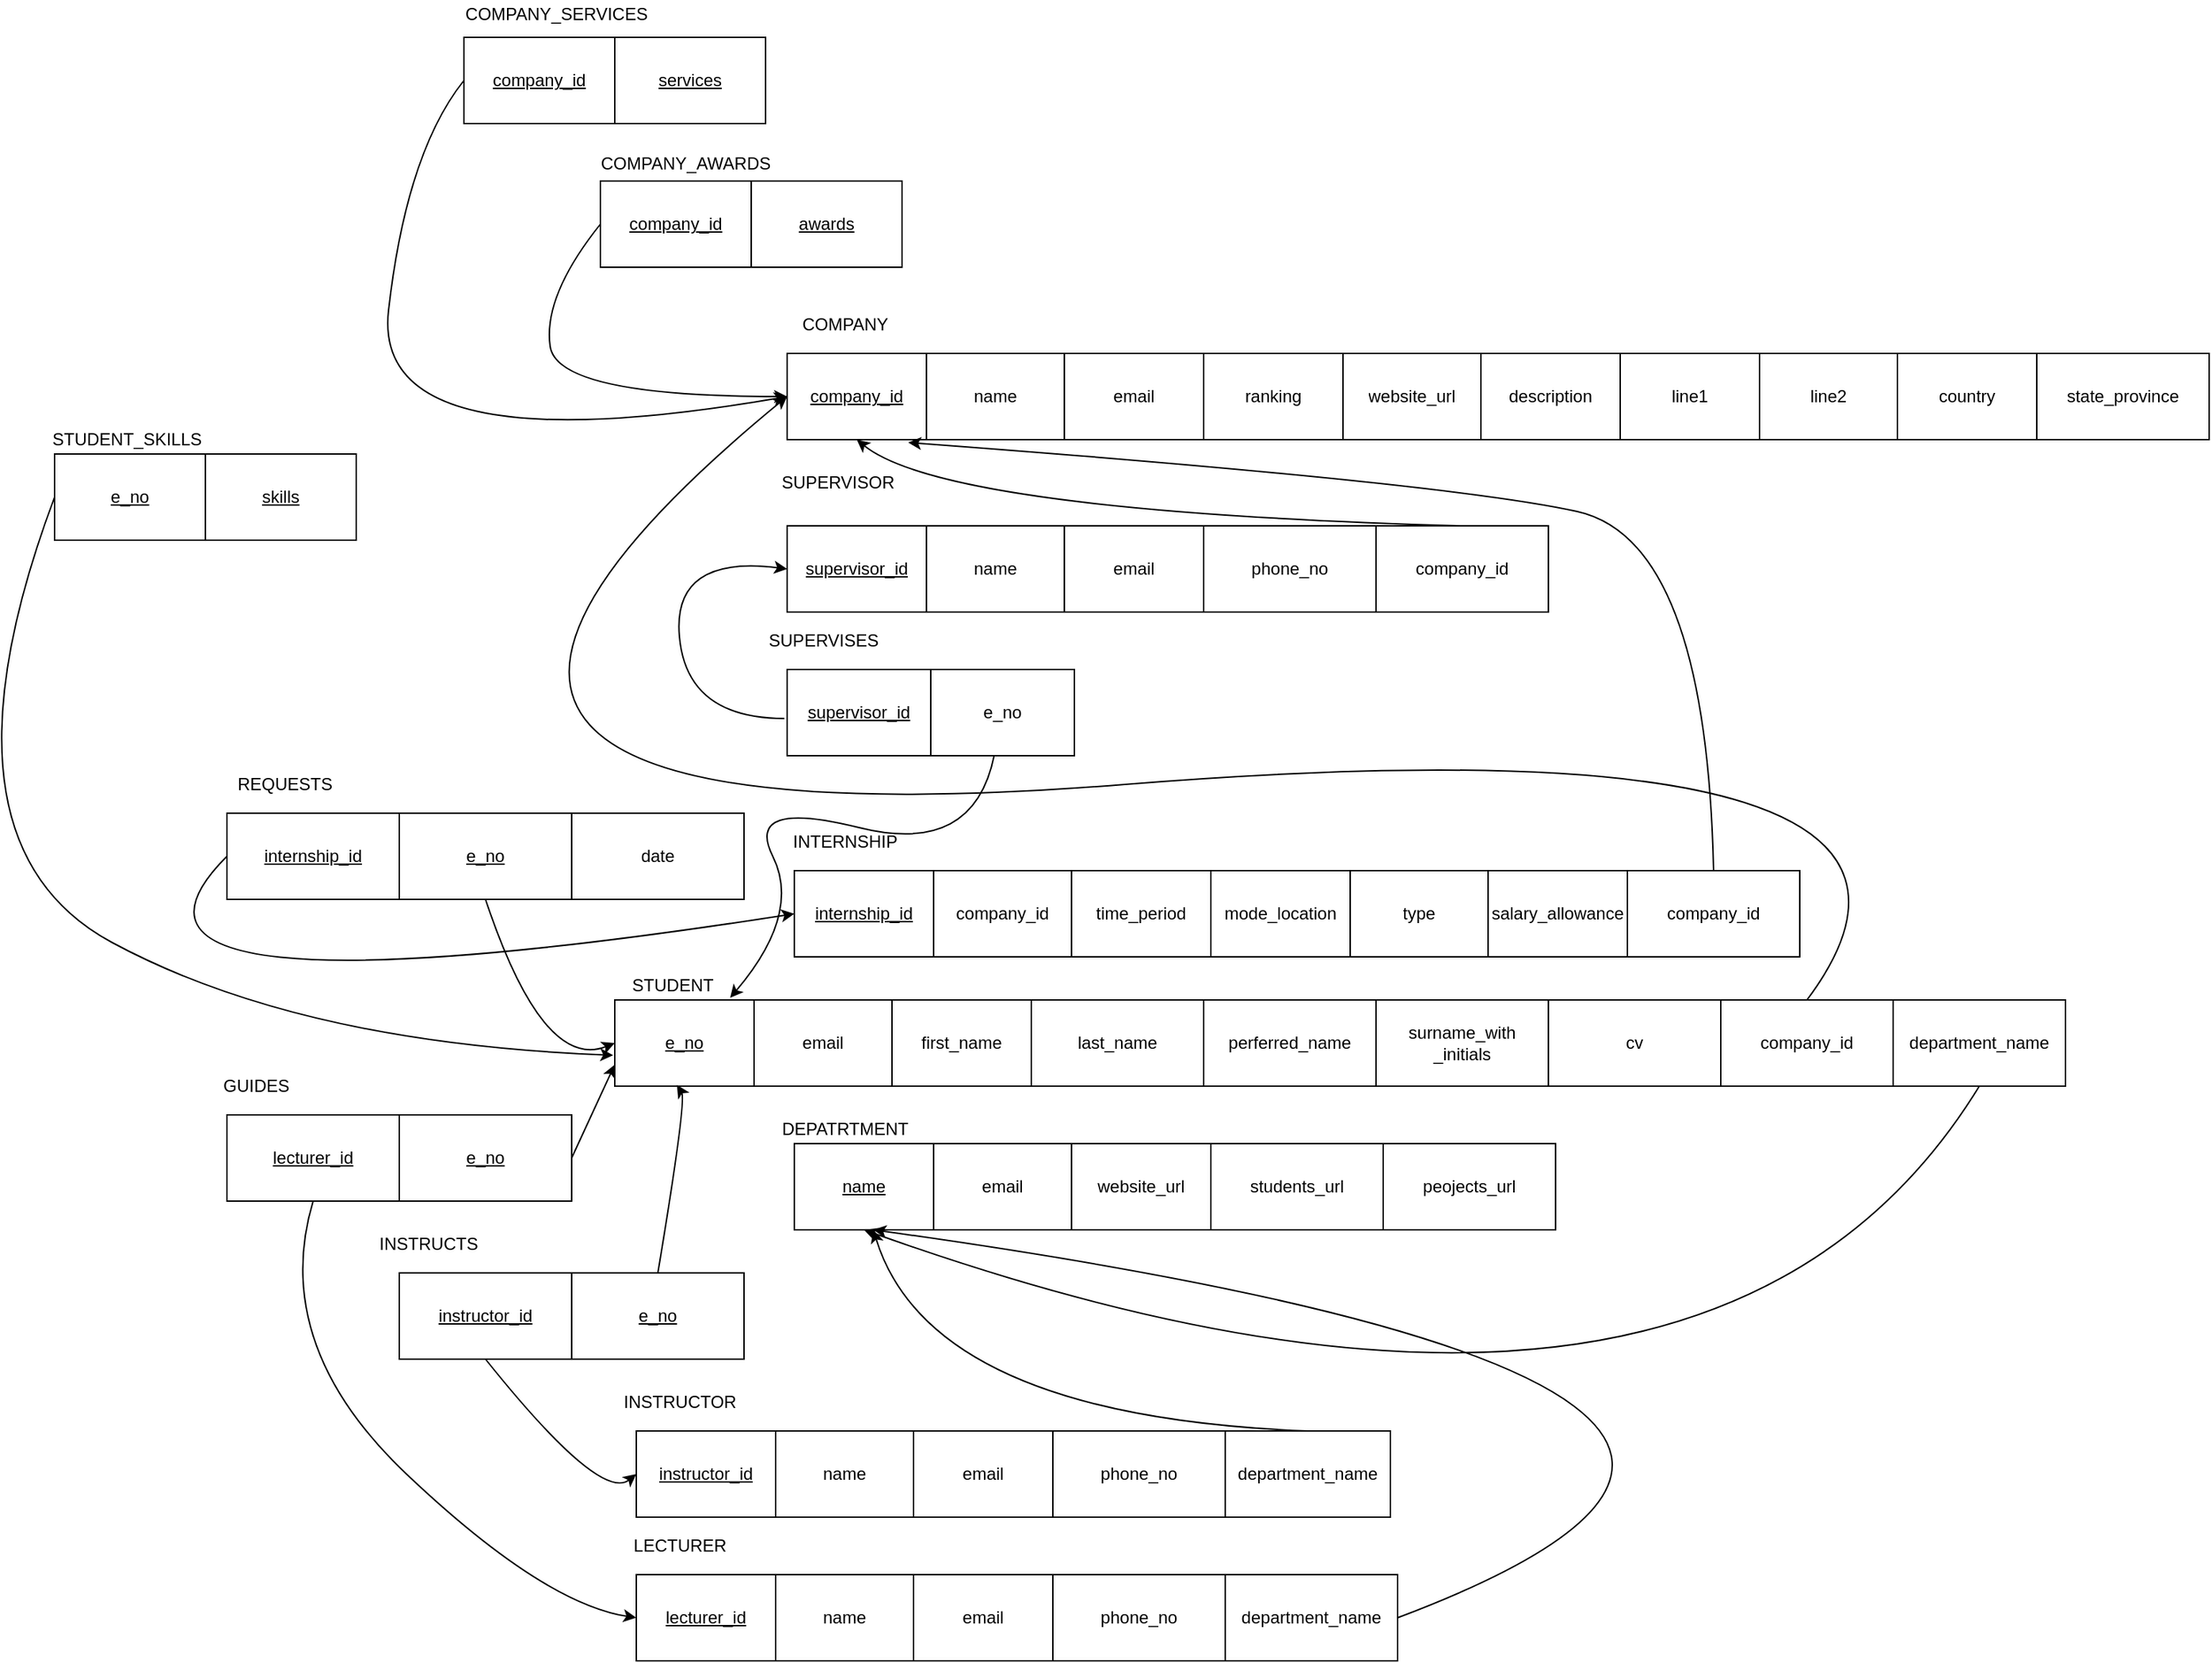 <mxfile version="16.5.3" type="device"><diagram id="2vSzHOb-DJZTGT7Eplcl" name="Page-1"><mxGraphModel dx="3224" dy="2096" grid="1" gridSize="10" guides="1" tooltips="1" connect="1" arrows="1" fold="1" page="1" pageScale="1" pageWidth="850" pageHeight="1100" math="0" shadow="0"><root><mxCell id="0"/><mxCell id="1" parent="0"/><mxCell id="Qkki0KGhMG0Po0tDVVvY-167" value="" style="shape=table;html=1;whiteSpace=wrap;startSize=0;container=1;collapsible=0;childLayout=tableLayout;movable=1;resizable=1;rotatable=1;deletable=1;editable=1;connectable=1;" parent="1" vertex="1"><mxGeometry x="20" y="50" width="290" height="60" as="geometry"/></mxCell><mxCell id="Qkki0KGhMG0Po0tDVVvY-168" value="" style="shape=tableRow;horizontal=0;startSize=0;swimlaneHead=0;swimlaneBody=0;top=0;left=0;bottom=0;right=0;collapsible=0;dropTarget=0;fillColor=none;points=[[0,0.5],[1,0.5]];portConstraint=eastwest;movable=1;resizable=1;rotatable=1;deletable=1;editable=1;connectable=1;" parent="Qkki0KGhMG0Po0tDVVvY-167" vertex="1"><mxGeometry width="290" height="60" as="geometry"/></mxCell><mxCell id="Qkki0KGhMG0Po0tDVVvY-169" value="&lt;u&gt;company_id&lt;/u&gt;" style="shape=partialRectangle;html=1;whiteSpace=wrap;connectable=1;fillColor=none;top=0;left=0;bottom=0;right=0;overflow=hidden;movable=1;resizable=1;rotatable=1;deletable=1;editable=1;" parent="Qkki0KGhMG0Po0tDVVvY-168" vertex="1"><mxGeometry width="97" height="60" as="geometry"><mxRectangle width="97" height="60" as="alternateBounds"/></mxGeometry></mxCell><mxCell id="Qkki0KGhMG0Po0tDVVvY-170" value="name" style="shape=partialRectangle;html=1;whiteSpace=wrap;connectable=1;fillColor=none;top=0;left=0;bottom=0;right=0;overflow=hidden;movable=1;resizable=1;rotatable=1;deletable=1;editable=1;" parent="Qkki0KGhMG0Po0tDVVvY-168" vertex="1"><mxGeometry x="97" width="96" height="60" as="geometry"><mxRectangle width="96" height="60" as="alternateBounds"/></mxGeometry></mxCell><mxCell id="Qkki0KGhMG0Po0tDVVvY-171" value="email" style="shape=partialRectangle;html=1;whiteSpace=wrap;connectable=1;fillColor=none;top=0;left=0;bottom=0;right=0;overflow=hidden;movable=1;resizable=1;rotatable=1;deletable=1;editable=1;" parent="Qkki0KGhMG0Po0tDVVvY-168" vertex="1"><mxGeometry x="193" width="97" height="60" as="geometry"><mxRectangle width="97" height="60" as="alternateBounds"/></mxGeometry></mxCell><mxCell id="Qkki0KGhMG0Po0tDVVvY-180" value="" style="shape=table;html=1;whiteSpace=wrap;startSize=0;container=1;collapsible=0;childLayout=tableLayout;movable=1;resizable=1;rotatable=1;deletable=1;editable=1;connectable=1;" parent="1" vertex="1"><mxGeometry x="310" y="50" width="290" height="60" as="geometry"/></mxCell><mxCell id="Qkki0KGhMG0Po0tDVVvY-181" value="" style="shape=tableRow;horizontal=0;startSize=0;swimlaneHead=0;swimlaneBody=0;top=0;left=0;bottom=0;right=0;collapsible=0;dropTarget=0;fillColor=none;points=[[0,0.5],[1,0.5]];portConstraint=eastwest;movable=1;resizable=1;rotatable=1;deletable=1;editable=1;connectable=1;" parent="Qkki0KGhMG0Po0tDVVvY-180" vertex="1"><mxGeometry width="290" height="60" as="geometry"/></mxCell><mxCell id="Qkki0KGhMG0Po0tDVVvY-182" value="ranking" style="shape=partialRectangle;html=1;whiteSpace=wrap;connectable=1;fillColor=none;top=0;left=0;bottom=0;right=0;overflow=hidden;movable=1;resizable=1;rotatable=1;deletable=1;editable=1;" parent="Qkki0KGhMG0Po0tDVVvY-181" vertex="1"><mxGeometry width="97" height="60" as="geometry"><mxRectangle width="97" height="60" as="alternateBounds"/></mxGeometry></mxCell><mxCell id="Qkki0KGhMG0Po0tDVVvY-183" value="website_url" style="shape=partialRectangle;html=1;whiteSpace=wrap;connectable=1;fillColor=none;top=0;left=0;bottom=0;right=0;overflow=hidden;movable=1;resizable=1;rotatable=1;deletable=1;editable=1;" parent="Qkki0KGhMG0Po0tDVVvY-181" vertex="1"><mxGeometry x="97" width="96" height="60" as="geometry"><mxRectangle width="96" height="60" as="alternateBounds"/></mxGeometry></mxCell><mxCell id="Qkki0KGhMG0Po0tDVVvY-184" value="description" style="shape=partialRectangle;html=1;whiteSpace=wrap;connectable=1;fillColor=none;top=0;left=0;bottom=0;right=0;overflow=hidden;movable=1;resizable=1;rotatable=1;deletable=1;editable=1;" parent="Qkki0KGhMG0Po0tDVVvY-181" vertex="1"><mxGeometry x="193" width="97" height="60" as="geometry"><mxRectangle width="97" height="60" as="alternateBounds"/></mxGeometry></mxCell><mxCell id="Qkki0KGhMG0Po0tDVVvY-188" value="COMPANY" style="text;html=1;align=center;verticalAlign=middle;resizable=0;points=[];autosize=1;strokeColor=none;fillColor=none;" parent="1" vertex="1"><mxGeometry x="20" y="20" width="80" height="20" as="geometry"/></mxCell><mxCell id="Qkki0KGhMG0Po0tDVVvY-189" value="" style="shape=table;html=1;whiteSpace=wrap;startSize=0;container=1;collapsible=0;childLayout=tableLayout;movable=1;resizable=1;rotatable=1;deletable=1;editable=1;connectable=1;" parent="1" vertex="1"><mxGeometry x="600" y="50" width="290" height="60" as="geometry"/></mxCell><mxCell id="Qkki0KGhMG0Po0tDVVvY-190" value="" style="shape=tableRow;horizontal=0;startSize=0;swimlaneHead=0;swimlaneBody=0;top=0;left=0;bottom=0;right=0;collapsible=0;dropTarget=0;fillColor=none;points=[[0,0.5],[1,0.5]];portConstraint=eastwest;movable=1;resizable=1;rotatable=1;deletable=1;editable=1;connectable=1;" parent="Qkki0KGhMG0Po0tDVVvY-189" vertex="1"><mxGeometry width="290" height="60" as="geometry"/></mxCell><mxCell id="Qkki0KGhMG0Po0tDVVvY-191" value="line1" style="shape=partialRectangle;html=1;whiteSpace=wrap;connectable=1;fillColor=none;top=0;left=0;bottom=0;right=0;overflow=hidden;movable=1;resizable=1;rotatable=1;deletable=1;editable=1;" parent="Qkki0KGhMG0Po0tDVVvY-190" vertex="1"><mxGeometry width="97" height="60" as="geometry"><mxRectangle width="97" height="60" as="alternateBounds"/></mxGeometry></mxCell><mxCell id="Qkki0KGhMG0Po0tDVVvY-192" value="line2" style="shape=partialRectangle;html=1;whiteSpace=wrap;connectable=1;fillColor=none;top=0;left=0;bottom=0;right=0;overflow=hidden;movable=1;resizable=1;rotatable=1;deletable=1;editable=1;" parent="Qkki0KGhMG0Po0tDVVvY-190" vertex="1"><mxGeometry x="97" width="96" height="60" as="geometry"><mxRectangle width="96" height="60" as="alternateBounds"/></mxGeometry></mxCell><mxCell id="Qkki0KGhMG0Po0tDVVvY-193" value="country" style="shape=partialRectangle;html=1;whiteSpace=wrap;connectable=1;fillColor=none;top=0;left=0;bottom=0;right=0;overflow=hidden;movable=1;resizable=1;rotatable=1;deletable=1;editable=1;" parent="Qkki0KGhMG0Po0tDVVvY-190" vertex="1"><mxGeometry x="193" width="97" height="60" as="geometry"><mxRectangle width="97" height="60" as="alternateBounds"/></mxGeometry></mxCell><mxCell id="Qkki0KGhMG0Po0tDVVvY-194" value="state_province" style="rounded=0;whiteSpace=wrap;html=1;" parent="1" vertex="1"><mxGeometry x="890" y="50" width="120" height="60" as="geometry"/></mxCell><mxCell id="Qkki0KGhMG0Po0tDVVvY-195" value="SUPERVISOR" style="text;html=1;align=center;verticalAlign=middle;resizable=0;points=[];autosize=1;strokeColor=none;fillColor=none;" parent="1" vertex="1"><mxGeometry x="10" y="130" width="90" height="20" as="geometry"/></mxCell><mxCell id="Qkki0KGhMG0Po0tDVVvY-204" value="" style="shape=table;html=1;whiteSpace=wrap;startSize=0;container=1;collapsible=0;childLayout=tableLayout;movable=1;resizable=1;rotatable=1;deletable=1;editable=1;connectable=1;" parent="1" vertex="1"><mxGeometry x="20" y="170" width="290" height="60" as="geometry"/></mxCell><mxCell id="Qkki0KGhMG0Po0tDVVvY-205" value="" style="shape=tableRow;horizontal=0;startSize=0;swimlaneHead=0;swimlaneBody=0;top=0;left=0;bottom=0;right=0;collapsible=0;dropTarget=0;fillColor=none;points=[[0,0.5],[1,0.5]];portConstraint=eastwest;movable=1;resizable=1;rotatable=1;deletable=1;editable=1;connectable=1;" parent="Qkki0KGhMG0Po0tDVVvY-204" vertex="1"><mxGeometry width="290" height="60" as="geometry"/></mxCell><mxCell id="Qkki0KGhMG0Po0tDVVvY-206" value="&lt;u&gt;supervisor_id&lt;/u&gt;" style="shape=partialRectangle;html=1;whiteSpace=wrap;connectable=1;fillColor=none;top=0;left=0;bottom=0;right=0;overflow=hidden;movable=1;resizable=1;rotatable=1;deletable=1;editable=1;" parent="Qkki0KGhMG0Po0tDVVvY-205" vertex="1"><mxGeometry width="97" height="60" as="geometry"><mxRectangle width="97" height="60" as="alternateBounds"/></mxGeometry></mxCell><mxCell id="Qkki0KGhMG0Po0tDVVvY-207" value="name" style="shape=partialRectangle;html=1;whiteSpace=wrap;connectable=1;fillColor=none;top=0;left=0;bottom=0;right=0;overflow=hidden;movable=1;resizable=1;rotatable=1;deletable=1;editable=1;" parent="Qkki0KGhMG0Po0tDVVvY-205" vertex="1"><mxGeometry x="97" width="96" height="60" as="geometry"><mxRectangle width="96" height="60" as="alternateBounds"/></mxGeometry></mxCell><mxCell id="Qkki0KGhMG0Po0tDVVvY-208" value="email" style="shape=partialRectangle;html=1;whiteSpace=wrap;connectable=1;fillColor=none;top=0;left=0;bottom=0;right=0;overflow=hidden;movable=1;resizable=1;rotatable=1;deletable=1;editable=1;" parent="Qkki0KGhMG0Po0tDVVvY-205" vertex="1"><mxGeometry x="193" width="97" height="60" as="geometry"><mxRectangle width="97" height="60" as="alternateBounds"/></mxGeometry></mxCell><mxCell id="Qkki0KGhMG0Po0tDVVvY-214" value="phone_no" style="rounded=0;whiteSpace=wrap;html=1;" parent="1" vertex="1"><mxGeometry x="310" y="170" width="120" height="60" as="geometry"/></mxCell><mxCell id="Qkki0KGhMG0Po0tDVVvY-215" value="company_id" style="rounded=0;whiteSpace=wrap;html=1;" parent="1" vertex="1"><mxGeometry x="430" y="170" width="120" height="60" as="geometry"/></mxCell><mxCell id="Qkki0KGhMG0Po0tDVVvY-216" value="INTERNSHIP" style="text;html=1;align=center;verticalAlign=middle;resizable=0;points=[];autosize=1;strokeColor=none;fillColor=none;" parent="1" vertex="1"><mxGeometry x="15" y="380" width="90" height="20" as="geometry"/></mxCell><mxCell id="Qkki0KGhMG0Po0tDVVvY-222" value="" style="shape=table;html=1;whiteSpace=wrap;startSize=0;container=1;collapsible=0;childLayout=tableLayout;movable=1;resizable=1;rotatable=1;deletable=1;editable=1;connectable=1;" parent="1" vertex="1"><mxGeometry x="25" y="410" width="290" height="60" as="geometry"/></mxCell><mxCell id="Qkki0KGhMG0Po0tDVVvY-223" value="" style="shape=tableRow;horizontal=0;startSize=0;swimlaneHead=0;swimlaneBody=0;top=0;left=0;bottom=0;right=0;collapsible=0;dropTarget=0;fillColor=none;points=[[0,0.5],[1,0.5]];portConstraint=eastwest;movable=1;resizable=1;rotatable=1;deletable=1;editable=1;connectable=1;" parent="Qkki0KGhMG0Po0tDVVvY-222" vertex="1"><mxGeometry width="290" height="60" as="geometry"/></mxCell><mxCell id="Qkki0KGhMG0Po0tDVVvY-224" value="&lt;u&gt;internship_id&lt;/u&gt;" style="shape=partialRectangle;html=1;whiteSpace=wrap;connectable=1;fillColor=none;top=0;left=0;bottom=0;right=0;overflow=hidden;movable=1;resizable=1;rotatable=1;deletable=1;editable=1;" parent="Qkki0KGhMG0Po0tDVVvY-223" vertex="1"><mxGeometry width="97" height="60" as="geometry"><mxRectangle width="97" height="60" as="alternateBounds"/></mxGeometry></mxCell><mxCell id="Qkki0KGhMG0Po0tDVVvY-225" value="company_id" style="shape=partialRectangle;html=1;whiteSpace=wrap;connectable=1;fillColor=none;top=0;left=0;bottom=0;right=0;overflow=hidden;movable=1;resizable=1;rotatable=1;deletable=1;editable=1;" parent="Qkki0KGhMG0Po0tDVVvY-223" vertex="1"><mxGeometry x="97" width="96" height="60" as="geometry"><mxRectangle width="96" height="60" as="alternateBounds"/></mxGeometry></mxCell><mxCell id="Qkki0KGhMG0Po0tDVVvY-226" value="time_period" style="shape=partialRectangle;html=1;whiteSpace=wrap;connectable=1;fillColor=none;top=0;left=0;bottom=0;right=0;overflow=hidden;movable=1;resizable=1;rotatable=1;deletable=1;editable=1;" parent="Qkki0KGhMG0Po0tDVVvY-223" vertex="1"><mxGeometry x="193" width="97" height="60" as="geometry"><mxRectangle width="97" height="60" as="alternateBounds"/></mxGeometry></mxCell><mxCell id="Qkki0KGhMG0Po0tDVVvY-227" value="" style="shape=table;html=1;whiteSpace=wrap;startSize=0;container=1;collapsible=0;childLayout=tableLayout;movable=1;resizable=1;rotatable=1;deletable=1;editable=1;connectable=1;" parent="1" vertex="1"><mxGeometry x="315" y="410" width="290" height="60" as="geometry"/></mxCell><mxCell id="Qkki0KGhMG0Po0tDVVvY-228" value="" style="shape=tableRow;horizontal=0;startSize=0;swimlaneHead=0;swimlaneBody=0;top=0;left=0;bottom=0;right=0;collapsible=0;dropTarget=0;fillColor=none;points=[[0,0.5],[1,0.5]];portConstraint=eastwest;movable=1;resizable=1;rotatable=1;deletable=1;editable=1;connectable=1;" parent="Qkki0KGhMG0Po0tDVVvY-227" vertex="1"><mxGeometry width="290" height="60" as="geometry"/></mxCell><mxCell id="Qkki0KGhMG0Po0tDVVvY-229" value="mode_location" style="shape=partialRectangle;html=1;whiteSpace=wrap;connectable=1;fillColor=none;top=0;left=0;bottom=0;right=0;overflow=hidden;movable=1;resizable=1;rotatable=1;deletable=1;editable=1;" parent="Qkki0KGhMG0Po0tDVVvY-228" vertex="1"><mxGeometry width="97" height="60" as="geometry"><mxRectangle width="97" height="60" as="alternateBounds"/></mxGeometry></mxCell><mxCell id="Qkki0KGhMG0Po0tDVVvY-230" value="type" style="shape=partialRectangle;html=1;whiteSpace=wrap;connectable=1;fillColor=none;top=0;left=0;bottom=0;right=0;overflow=hidden;movable=1;resizable=1;rotatable=1;deletable=1;editable=1;" parent="Qkki0KGhMG0Po0tDVVvY-228" vertex="1"><mxGeometry x="97" width="96" height="60" as="geometry"><mxRectangle width="96" height="60" as="alternateBounds"/></mxGeometry></mxCell><mxCell id="Qkki0KGhMG0Po0tDVVvY-231" value="salary_allowance" style="shape=partialRectangle;html=1;whiteSpace=wrap;connectable=1;fillColor=none;top=0;left=0;bottom=0;right=0;overflow=hidden;movable=1;resizable=1;rotatable=1;deletable=1;editable=1;" parent="Qkki0KGhMG0Po0tDVVvY-228" vertex="1"><mxGeometry x="193" width="97" height="60" as="geometry"><mxRectangle width="97" height="60" as="alternateBounds"/></mxGeometry></mxCell><mxCell id="Qkki0KGhMG0Po0tDVVvY-232" value="STUDENT" style="text;html=1;align=center;verticalAlign=middle;resizable=0;points=[];autosize=1;strokeColor=none;fillColor=none;" parent="1" vertex="1"><mxGeometry x="-95" y="480" width="70" height="20" as="geometry"/></mxCell><mxCell id="Qkki0KGhMG0Po0tDVVvY-234" value="" style="shape=table;html=1;whiteSpace=wrap;startSize=0;container=1;collapsible=0;childLayout=tableLayout;movable=1;resizable=1;rotatable=1;deletable=1;editable=1;connectable=1;" parent="1" vertex="1"><mxGeometry x="-100" y="500" width="290" height="60" as="geometry"/></mxCell><mxCell id="Qkki0KGhMG0Po0tDVVvY-235" value="" style="shape=tableRow;horizontal=0;startSize=0;swimlaneHead=0;swimlaneBody=0;top=0;left=0;bottom=0;right=0;collapsible=0;dropTarget=0;fillColor=none;points=[[0,0.5],[1,0.5]];portConstraint=eastwest;movable=1;resizable=1;rotatable=1;deletable=1;editable=1;connectable=1;" parent="Qkki0KGhMG0Po0tDVVvY-234" vertex="1"><mxGeometry width="290" height="60" as="geometry"/></mxCell><mxCell id="Qkki0KGhMG0Po0tDVVvY-236" value="&lt;u&gt;e_no&lt;/u&gt;" style="shape=partialRectangle;html=1;whiteSpace=wrap;connectable=1;fillColor=none;top=0;left=0;bottom=0;right=0;overflow=hidden;movable=1;resizable=1;rotatable=1;deletable=1;editable=1;" parent="Qkki0KGhMG0Po0tDVVvY-235" vertex="1"><mxGeometry width="97" height="60" as="geometry"><mxRectangle width="97" height="60" as="alternateBounds"/></mxGeometry></mxCell><mxCell id="Qkki0KGhMG0Po0tDVVvY-237" value="email" style="shape=partialRectangle;html=1;whiteSpace=wrap;connectable=1;fillColor=none;top=0;left=0;bottom=0;right=0;overflow=hidden;movable=1;resizable=1;rotatable=1;deletable=1;editable=1;" parent="Qkki0KGhMG0Po0tDVVvY-235" vertex="1"><mxGeometry x="97" width="96" height="60" as="geometry"><mxRectangle width="96" height="60" as="alternateBounds"/></mxGeometry></mxCell><mxCell id="Qkki0KGhMG0Po0tDVVvY-238" value="first_name" style="shape=partialRectangle;html=1;whiteSpace=wrap;connectable=1;fillColor=none;top=0;left=0;bottom=0;right=0;overflow=hidden;movable=1;resizable=1;rotatable=1;deletable=1;editable=1;" parent="Qkki0KGhMG0Po0tDVVvY-235" vertex="1"><mxGeometry x="193" width="97" height="60" as="geometry"><mxRectangle width="97" height="60" as="alternateBounds"/></mxGeometry></mxCell><mxCell id="Qkki0KGhMG0Po0tDVVvY-245" value="last_name" style="rounded=0;whiteSpace=wrap;html=1;" parent="1" vertex="1"><mxGeometry x="190" y="500" width="120" height="60" as="geometry"/></mxCell><mxCell id="Qkki0KGhMG0Po0tDVVvY-246" value="perferred_name" style="rounded=0;whiteSpace=wrap;html=1;" parent="1" vertex="1"><mxGeometry x="310" y="500" width="120" height="60" as="geometry"/></mxCell><mxCell id="Qkki0KGhMG0Po0tDVVvY-247" value="surname_with&lt;br&gt;_initials" style="rounded=0;whiteSpace=wrap;html=1;" parent="1" vertex="1"><mxGeometry x="430" y="500" width="120" height="60" as="geometry"/></mxCell><mxCell id="Qkki0KGhMG0Po0tDVVvY-248" value="cv" style="rounded=0;whiteSpace=wrap;html=1;" parent="1" vertex="1"><mxGeometry x="550" y="500" width="120" height="60" as="geometry"/></mxCell><mxCell id="Qkki0KGhMG0Po0tDVVvY-249" value="DEPATRTMENT" style="text;html=1;align=center;verticalAlign=middle;resizable=0;points=[];autosize=1;strokeColor=none;fillColor=none;" parent="1" vertex="1"><mxGeometry x="10" y="580" width="100" height="20" as="geometry"/></mxCell><mxCell id="Qkki0KGhMG0Po0tDVVvY-250" value="" style="shape=table;html=1;whiteSpace=wrap;startSize=0;container=1;collapsible=0;childLayout=tableLayout;movable=1;resizable=1;rotatable=1;deletable=1;editable=1;connectable=1;" parent="1" vertex="1"><mxGeometry x="25" y="600" width="290" height="60" as="geometry"/></mxCell><mxCell id="Qkki0KGhMG0Po0tDVVvY-251" value="" style="shape=tableRow;horizontal=0;startSize=0;swimlaneHead=0;swimlaneBody=0;top=0;left=0;bottom=0;right=0;collapsible=0;dropTarget=0;fillColor=none;points=[[0,0.5],[1,0.5]];portConstraint=eastwest;movable=1;resizable=1;rotatable=1;deletable=1;editable=1;connectable=1;" parent="Qkki0KGhMG0Po0tDVVvY-250" vertex="1"><mxGeometry width="290" height="60" as="geometry"/></mxCell><mxCell id="Qkki0KGhMG0Po0tDVVvY-252" value="&lt;u&gt;name&lt;/u&gt;" style="shape=partialRectangle;html=1;whiteSpace=wrap;connectable=1;fillColor=none;top=0;left=0;bottom=0;right=0;overflow=hidden;movable=1;resizable=1;rotatable=1;deletable=1;editable=1;" parent="Qkki0KGhMG0Po0tDVVvY-251" vertex="1"><mxGeometry width="97" height="60" as="geometry"><mxRectangle width="97" height="60" as="alternateBounds"/></mxGeometry></mxCell><mxCell id="Qkki0KGhMG0Po0tDVVvY-253" value="email" style="shape=partialRectangle;html=1;whiteSpace=wrap;connectable=1;fillColor=none;top=0;left=0;bottom=0;right=0;overflow=hidden;movable=1;resizable=1;rotatable=1;deletable=1;editable=1;" parent="Qkki0KGhMG0Po0tDVVvY-251" vertex="1"><mxGeometry x="97" width="96" height="60" as="geometry"><mxRectangle width="96" height="60" as="alternateBounds"/></mxGeometry></mxCell><mxCell id="Qkki0KGhMG0Po0tDVVvY-254" value="website_url" style="shape=partialRectangle;html=1;whiteSpace=wrap;connectable=1;fillColor=none;top=0;left=0;bottom=0;right=0;overflow=hidden;movable=1;resizable=1;rotatable=1;deletable=1;editable=1;" parent="Qkki0KGhMG0Po0tDVVvY-251" vertex="1"><mxGeometry x="193" width="97" height="60" as="geometry"><mxRectangle width="97" height="60" as="alternateBounds"/></mxGeometry></mxCell><mxCell id="Qkki0KGhMG0Po0tDVVvY-257" value="INSTRUCTOR" style="text;html=1;align=center;verticalAlign=middle;resizable=0;points=[];autosize=1;strokeColor=none;fillColor=none;" parent="1" vertex="1"><mxGeometry x="-100" y="770" width="90" height="20" as="geometry"/></mxCell><mxCell id="Qkki0KGhMG0Po0tDVVvY-258" value="" style="shape=table;html=1;whiteSpace=wrap;startSize=0;container=1;collapsible=0;childLayout=tableLayout;movable=1;resizable=1;rotatable=1;deletable=1;editable=1;connectable=1;" parent="1" vertex="1"><mxGeometry x="-85" y="800" width="290" height="60" as="geometry"/></mxCell><mxCell id="Qkki0KGhMG0Po0tDVVvY-259" value="" style="shape=tableRow;horizontal=0;startSize=0;swimlaneHead=0;swimlaneBody=0;top=0;left=0;bottom=0;right=0;collapsible=0;dropTarget=0;fillColor=none;points=[[0,0.5],[1,0.5]];portConstraint=eastwest;movable=1;resizable=1;rotatable=1;deletable=1;editable=1;connectable=1;" parent="Qkki0KGhMG0Po0tDVVvY-258" vertex="1"><mxGeometry width="290" height="60" as="geometry"/></mxCell><mxCell id="Qkki0KGhMG0Po0tDVVvY-260" value="&lt;u&gt;instructor_id&lt;/u&gt;" style="shape=partialRectangle;html=1;whiteSpace=wrap;connectable=1;fillColor=none;top=0;left=0;bottom=0;right=0;overflow=hidden;movable=1;resizable=1;rotatable=1;deletable=1;editable=1;" parent="Qkki0KGhMG0Po0tDVVvY-259" vertex="1"><mxGeometry width="97" height="60" as="geometry"><mxRectangle width="97" height="60" as="alternateBounds"/></mxGeometry></mxCell><mxCell id="Qkki0KGhMG0Po0tDVVvY-261" value="name" style="shape=partialRectangle;html=1;whiteSpace=wrap;connectable=1;fillColor=none;top=0;left=0;bottom=0;right=0;overflow=hidden;movable=1;resizable=1;rotatable=1;deletable=1;editable=1;" parent="Qkki0KGhMG0Po0tDVVvY-259" vertex="1"><mxGeometry x="97" width="96" height="60" as="geometry"><mxRectangle width="96" height="60" as="alternateBounds"/></mxGeometry></mxCell><mxCell id="Qkki0KGhMG0Po0tDVVvY-262" value="email" style="shape=partialRectangle;html=1;whiteSpace=wrap;connectable=1;fillColor=none;top=0;left=0;bottom=0;right=0;overflow=hidden;movable=1;resizable=1;rotatable=1;deletable=1;editable=1;" parent="Qkki0KGhMG0Po0tDVVvY-259" vertex="1"><mxGeometry x="193" width="97" height="60" as="geometry"><mxRectangle width="97" height="60" as="alternateBounds"/></mxGeometry></mxCell><mxCell id="Qkki0KGhMG0Po0tDVVvY-263" value="students_url" style="rounded=0;whiteSpace=wrap;html=1;" parent="1" vertex="1"><mxGeometry x="315" y="600" width="120" height="60" as="geometry"/></mxCell><mxCell id="Qkki0KGhMG0Po0tDVVvY-264" value="peojects_url" style="rounded=0;whiteSpace=wrap;html=1;" parent="1" vertex="1"><mxGeometry x="435" y="600" width="120" height="60" as="geometry"/></mxCell><mxCell id="Qkki0KGhMG0Po0tDVVvY-265" value="phone_no" style="rounded=0;whiteSpace=wrap;html=1;" parent="1" vertex="1"><mxGeometry x="205" y="800" width="120" height="60" as="geometry"/></mxCell><mxCell id="Qkki0KGhMG0Po0tDVVvY-266" value="LECTURER" style="text;html=1;align=center;verticalAlign=middle;resizable=0;points=[];autosize=1;strokeColor=none;fillColor=none;" parent="1" vertex="1"><mxGeometry x="-95" y="870" width="80" height="20" as="geometry"/></mxCell><mxCell id="Qkki0KGhMG0Po0tDVVvY-267" value="" style="shape=table;html=1;whiteSpace=wrap;startSize=0;container=1;collapsible=0;childLayout=tableLayout;movable=1;resizable=1;rotatable=1;deletable=1;editable=1;connectable=1;" parent="1" vertex="1"><mxGeometry x="-85" y="900" width="290" height="60" as="geometry"/></mxCell><mxCell id="Qkki0KGhMG0Po0tDVVvY-268" value="" style="shape=tableRow;horizontal=0;startSize=0;swimlaneHead=0;swimlaneBody=0;top=0;left=0;bottom=0;right=0;collapsible=0;dropTarget=0;fillColor=none;points=[[0,0.5],[1,0.5]];portConstraint=eastwest;movable=1;resizable=1;rotatable=1;deletable=1;editable=1;connectable=1;" parent="Qkki0KGhMG0Po0tDVVvY-267" vertex="1"><mxGeometry width="290" height="60" as="geometry"/></mxCell><mxCell id="Qkki0KGhMG0Po0tDVVvY-269" value="&lt;u&gt;lecturer_id&lt;/u&gt;" style="shape=partialRectangle;html=1;whiteSpace=wrap;connectable=1;fillColor=none;top=0;left=0;bottom=0;right=0;overflow=hidden;movable=1;resizable=1;rotatable=1;deletable=1;editable=1;" parent="Qkki0KGhMG0Po0tDVVvY-268" vertex="1"><mxGeometry width="97" height="60" as="geometry"><mxRectangle width="97" height="60" as="alternateBounds"/></mxGeometry></mxCell><mxCell id="Qkki0KGhMG0Po0tDVVvY-270" value="name" style="shape=partialRectangle;html=1;whiteSpace=wrap;connectable=1;fillColor=none;top=0;left=0;bottom=0;right=0;overflow=hidden;movable=1;resizable=1;rotatable=1;deletable=1;editable=1;" parent="Qkki0KGhMG0Po0tDVVvY-268" vertex="1"><mxGeometry x="97" width="96" height="60" as="geometry"><mxRectangle width="96" height="60" as="alternateBounds"/></mxGeometry></mxCell><mxCell id="Qkki0KGhMG0Po0tDVVvY-271" value="email" style="shape=partialRectangle;html=1;whiteSpace=wrap;connectable=1;fillColor=none;top=0;left=0;bottom=0;right=0;overflow=hidden;movable=1;resizable=1;rotatable=1;deletable=1;editable=1;" parent="Qkki0KGhMG0Po0tDVVvY-268" vertex="1"><mxGeometry x="193" width="97" height="60" as="geometry"><mxRectangle width="97" height="60" as="alternateBounds"/></mxGeometry></mxCell><mxCell id="Qkki0KGhMG0Po0tDVVvY-272" value="phone_no" style="rounded=0;whiteSpace=wrap;html=1;" parent="1" vertex="1"><mxGeometry x="205" y="900" width="120" height="60" as="geometry"/></mxCell><mxCell id="Qkki0KGhMG0Po0tDVVvY-273" value="" style="curved=1;endArrow=classic;html=1;rounded=0;exitX=0.5;exitY=0;exitDx=0;exitDy=0;entryX=0.5;entryY=1;entryDx=0;entryDy=0;" parent="1" source="Qkki0KGhMG0Po0tDVVvY-215" target="Qkki0KGhMG0Po0tDVVvY-169" edge="1"><mxGeometry width="50" height="50" relative="1" as="geometry"><mxPoint x="310" y="290" as="sourcePoint"/><mxPoint x="360" y="240" as="targetPoint"/><Array as="points"><mxPoint x="130" y="160"/></Array></mxGeometry></mxCell><mxCell id="Qkki0KGhMG0Po0tDVVvY-275" value="company_id" style="rounded=0;whiteSpace=wrap;html=1;" parent="1" vertex="1"><mxGeometry x="605" y="410" width="120" height="60" as="geometry"/></mxCell><mxCell id="Qkki0KGhMG0Po0tDVVvY-276" value="" style="curved=1;endArrow=classic;html=1;rounded=0;exitX=0.5;exitY=0;exitDx=0;exitDy=0;entryX=0.869;entryY=1.033;entryDx=0;entryDy=0;entryPerimeter=0;" parent="1" source="Qkki0KGhMG0Po0tDVVvY-275" target="Qkki0KGhMG0Po0tDVVvY-169" edge="1"><mxGeometry width="50" height="50" relative="1" as="geometry"><mxPoint x="350" y="370" as="sourcePoint"/><mxPoint x="620" y="150" as="targetPoint"/><Array as="points"><mxPoint x="660" y="180"/><mxPoint x="480" y="140"/></Array></mxGeometry></mxCell><mxCell id="Qkki0KGhMG0Po0tDVVvY-277" value="SUPERVISES" style="text;html=1;align=center;verticalAlign=middle;resizable=0;points=[];autosize=1;strokeColor=none;fillColor=none;" parent="1" vertex="1"><mxGeometry y="240" width="90" height="20" as="geometry"/></mxCell><mxCell id="Qkki0KGhMG0Po0tDVVvY-283" value="&lt;u&gt;supervisor_id&lt;/u&gt;" style="rounded=0;whiteSpace=wrap;html=1;" parent="1" vertex="1"><mxGeometry x="20" y="270" width="100" height="60" as="geometry"/></mxCell><mxCell id="Qkki0KGhMG0Po0tDVVvY-284" value="e_no" style="rounded=0;whiteSpace=wrap;html=1;" parent="1" vertex="1"><mxGeometry x="120" y="270" width="100" height="60" as="geometry"/></mxCell><mxCell id="Qkki0KGhMG0Po0tDVVvY-287" value="" style="curved=1;endArrow=classic;html=1;rounded=0;exitX=-0.019;exitY=0.569;exitDx=0;exitDy=0;exitPerimeter=0;entryX=0;entryY=0.5;entryDx=0;entryDy=0;" parent="1" source="Qkki0KGhMG0Po0tDVVvY-283" target="Qkki0KGhMG0Po0tDVVvY-206" edge="1"><mxGeometry width="50" height="50" relative="1" as="geometry"><mxPoint x="168.8" y="340.42" as="sourcePoint"/><mxPoint x="35" y="550" as="targetPoint"/><Array as="points"><mxPoint x="-50" y="304"/><mxPoint x="-60" y="190"/></Array></mxGeometry></mxCell><mxCell id="Qkki0KGhMG0Po0tDVVvY-293" value="company_id" style="rounded=0;whiteSpace=wrap;html=1;" parent="1" vertex="1"><mxGeometry x="670" y="500" width="120" height="60" as="geometry"/></mxCell><mxCell id="Qkki0KGhMG0Po0tDVVvY-294" value="" style="curved=1;endArrow=classic;html=1;rounded=0;exitX=0.5;exitY=0;exitDx=0;exitDy=0;entryX=0;entryY=0.5;entryDx=0;entryDy=0;" parent="1" source="Qkki0KGhMG0Po0tDVVvY-293" target="Qkki0KGhMG0Po0tDVVvY-169" edge="1"><mxGeometry width="50" height="50" relative="1" as="geometry"><mxPoint x="420" y="510" as="sourcePoint"/><mxPoint y="360" as="targetPoint"/><Array as="points"><mxPoint x="880" y="300"/><mxPoint x="-370" y="400"/></Array></mxGeometry></mxCell><mxCell id="Qkki0KGhMG0Po0tDVVvY-295" value="REQUESTS" style="text;html=1;align=center;verticalAlign=middle;resizable=0;points=[];autosize=1;strokeColor=none;fillColor=none;" parent="1" vertex="1"><mxGeometry x="-370" y="340" width="80" height="20" as="geometry"/></mxCell><mxCell id="Qkki0KGhMG0Po0tDVVvY-296" value="&lt;u&gt;internship_id&lt;/u&gt;" style="rounded=0;whiteSpace=wrap;html=1;" parent="1" vertex="1"><mxGeometry x="-370" y="370" width="120" height="60" as="geometry"/></mxCell><mxCell id="Qkki0KGhMG0Po0tDVVvY-298" value="&lt;u&gt;e_no&lt;/u&gt;" style="rounded=0;whiteSpace=wrap;html=1;" parent="1" vertex="1"><mxGeometry x="-250" y="370" width="120" height="60" as="geometry"/></mxCell><mxCell id="Qkki0KGhMG0Po0tDVVvY-299" value="date" style="rounded=0;whiteSpace=wrap;html=1;" parent="1" vertex="1"><mxGeometry x="-130" y="370" width="120" height="60" as="geometry"/></mxCell><mxCell id="Qkki0KGhMG0Po0tDVVvY-301" value="" style="curved=1;endArrow=classic;html=1;rounded=0;exitX=0;exitY=0.5;exitDx=0;exitDy=0;entryX=0;entryY=0.5;entryDx=0;entryDy=0;" parent="1" source="Qkki0KGhMG0Po0tDVVvY-296" target="Qkki0KGhMG0Po0tDVVvY-224" edge="1"><mxGeometry width="50" height="50" relative="1" as="geometry"><mxPoint x="-210" y="400" as="sourcePoint"/><mxPoint x="-160" y="350" as="targetPoint"/><Array as="points"><mxPoint x="-490" y="520"/></Array></mxGeometry></mxCell><mxCell id="Qkki0KGhMG0Po0tDVVvY-302" value="" style="curved=1;endArrow=classic;html=1;rounded=0;exitX=0.5;exitY=1;exitDx=0;exitDy=0;entryX=0;entryY=0.5;entryDx=0;entryDy=0;" parent="1" source="Qkki0KGhMG0Po0tDVVvY-298" target="Qkki0KGhMG0Po0tDVVvY-236" edge="1"><mxGeometry width="50" height="50" relative="1" as="geometry"><mxPoint x="-90" y="400" as="sourcePoint"/><mxPoint x="-40" y="350" as="targetPoint"/><Array as="points"><mxPoint x="-150" y="550"/></Array></mxGeometry></mxCell><mxCell id="Qkki0KGhMG0Po0tDVVvY-303" value="GUIDES" style="text;html=1;align=center;verticalAlign=middle;resizable=0;points=[];autosize=1;strokeColor=none;fillColor=none;" parent="1" vertex="1"><mxGeometry x="-380" y="550" width="60" height="20" as="geometry"/></mxCell><mxCell id="Qkki0KGhMG0Po0tDVVvY-304" value="&lt;u&gt;lecturer_id&lt;/u&gt;" style="rounded=0;whiteSpace=wrap;html=1;" parent="1" vertex="1"><mxGeometry x="-370" y="580" width="120" height="60" as="geometry"/></mxCell><mxCell id="Qkki0KGhMG0Po0tDVVvY-305" value="&lt;u&gt;e_no&lt;/u&gt;" style="rounded=0;whiteSpace=wrap;html=1;" parent="1" vertex="1"><mxGeometry x="-250" y="580" width="120" height="60" as="geometry"/></mxCell><mxCell id="Qkki0KGhMG0Po0tDVVvY-306" value="" style="curved=1;endArrow=classic;html=1;rounded=0;exitX=0.5;exitY=1;exitDx=0;exitDy=0;entryX=0;entryY=0.5;entryDx=0;entryDy=0;" parent="1" source="Qkki0KGhMG0Po0tDVVvY-304" target="Qkki0KGhMG0Po0tDVVvY-269" edge="1"><mxGeometry width="50" height="50" relative="1" as="geometry"><mxPoint x="-90" y="620" as="sourcePoint"/><mxPoint x="-40" y="570" as="targetPoint"/><Array as="points"><mxPoint x="-340" y="740"/><mxPoint x="-150" y="920"/></Array></mxGeometry></mxCell><mxCell id="Qkki0KGhMG0Po0tDVVvY-307" value="" style="curved=1;endArrow=classic;html=1;rounded=0;exitX=1;exitY=0.5;exitDx=0;exitDy=0;entryX=0;entryY=0.75;entryDx=0;entryDy=0;" parent="1" source="Qkki0KGhMG0Po0tDVVvY-305" target="Qkki0KGhMG0Po0tDVVvY-234" edge="1"><mxGeometry width="50" height="50" relative="1" as="geometry"><mxPoint x="-30" y="580" as="sourcePoint"/><mxPoint x="20" y="530" as="targetPoint"/></mxGeometry></mxCell><mxCell id="Qkki0KGhMG0Po0tDVVvY-308" value="INSTRUCTS" style="text;html=1;align=center;verticalAlign=middle;resizable=0;points=[];autosize=1;strokeColor=none;fillColor=none;" parent="1" vertex="1"><mxGeometry x="-270" y="660" width="80" height="20" as="geometry"/></mxCell><mxCell id="Qkki0KGhMG0Po0tDVVvY-309" value="&lt;u&gt;instructor_id&lt;/u&gt;" style="rounded=0;whiteSpace=wrap;html=1;" parent="1" vertex="1"><mxGeometry x="-250" y="690" width="120" height="60" as="geometry"/></mxCell><mxCell id="Qkki0KGhMG0Po0tDVVvY-310" value="&lt;u&gt;e_no&lt;/u&gt;" style="rounded=0;whiteSpace=wrap;html=1;" parent="1" vertex="1"><mxGeometry x="-130" y="690" width="120" height="60" as="geometry"/></mxCell><mxCell id="Qkki0KGhMG0Po0tDVVvY-311" value="" style="curved=1;endArrow=classic;html=1;rounded=0;exitX=1;exitY=0.5;exitDx=0;exitDy=0;entryX=0;entryY=0.5;entryDx=0;entryDy=0;" parent="1" target="Qkki0KGhMG0Po0tDVVvY-260" edge="1"><mxGeometry width="50" height="50" relative="1" as="geometry"><mxPoint x="-190" y="750" as="sourcePoint"/><mxPoint x="-35" y="695" as="targetPoint"/><Array as="points"><mxPoint x="-110" y="850"/></Array></mxGeometry></mxCell><mxCell id="Qkki0KGhMG0Po0tDVVvY-312" value="" style="curved=1;endArrow=classic;html=1;rounded=0;exitX=0.5;exitY=0;exitDx=0;exitDy=0;entryX=0.446;entryY=0.985;entryDx=0;entryDy=0;entryPerimeter=0;" parent="1" source="Qkki0KGhMG0Po0tDVVvY-310" target="Qkki0KGhMG0Po0tDVVvY-236" edge="1"><mxGeometry width="50" height="50" relative="1" as="geometry"><mxPoint x="-50" y="620" as="sourcePoint"/><mxPoint y="570" as="targetPoint"/><Array as="points"><mxPoint x="-50" y="570"/></Array></mxGeometry></mxCell><mxCell id="Qkki0KGhMG0Po0tDVVvY-313" value="department_name" style="rounded=0;whiteSpace=wrap;html=1;" parent="1" vertex="1"><mxGeometry x="790" y="500" width="120" height="60" as="geometry"/></mxCell><mxCell id="Qkki0KGhMG0Po0tDVVvY-316" value="" style="curved=1;endArrow=classic;html=1;rounded=0;exitX=0.5;exitY=1;exitDx=0;exitDy=0;entryX=0.5;entryY=1;entryDx=0;entryDy=0;" parent="1" source="Qkki0KGhMG0Po0tDVVvY-313" target="Qkki0KGhMG0Po0tDVVvY-252" edge="1"><mxGeometry width="50" height="50" relative="1" as="geometry"><mxPoint x="790" y="660" as="sourcePoint"/><mxPoint x="660" y="630" as="targetPoint"/><Array as="points"><mxPoint x="660" y="870"/></Array></mxGeometry></mxCell><mxCell id="Qkki0KGhMG0Po0tDVVvY-318" value="department_name" style="rounded=0;whiteSpace=wrap;html=1;" parent="1" vertex="1"><mxGeometry x="325" y="800" width="115" height="60" as="geometry"/></mxCell><mxCell id="Qkki0KGhMG0Po0tDVVvY-319" value="department_name" style="rounded=0;whiteSpace=wrap;html=1;" parent="1" vertex="1"><mxGeometry x="325" y="900" width="120" height="60" as="geometry"/></mxCell><mxCell id="Qkki0KGhMG0Po0tDVVvY-320" value="" style="curved=1;endArrow=classic;html=1;rounded=0;exitX=0.5;exitY=0;exitDx=0;exitDy=0;" parent="1" source="Qkki0KGhMG0Po0tDVVvY-318" edge="1"><mxGeometry width="50" height="50" relative="1" as="geometry"><mxPoint x="510" y="820" as="sourcePoint"/><mxPoint x="80" y="660" as="targetPoint"/><Array as="points"><mxPoint x="120" y="790"/></Array></mxGeometry></mxCell><mxCell id="Qkki0KGhMG0Po0tDVVvY-323" value="" style="curved=1;endArrow=classic;html=1;rounded=0;exitX=1;exitY=0.5;exitDx=0;exitDy=0;" parent="1" source="Qkki0KGhMG0Po0tDVVvY-319" edge="1"><mxGeometry width="50" height="50" relative="1" as="geometry"><mxPoint x="470" y="800" as="sourcePoint"/><mxPoint x="80" y="660" as="targetPoint"/><Array as="points"><mxPoint x="870" y="770"/></Array></mxGeometry></mxCell><mxCell id="gEvy5Vd7usZa5ynvZ6td-1" value="COMPANY_AWARDS" style="text;html=1;align=center;verticalAlign=middle;resizable=0;points=[];autosize=1;strokeColor=none;fillColor=none;" parent="1" vertex="1"><mxGeometry x="-116" y="-92" width="130" height="20" as="geometry"/></mxCell><mxCell id="gEvy5Vd7usZa5ynvZ6td-8" value="" style="curved=1;endArrow=classic;html=1;rounded=0;exitX=0;exitY=0.5;exitDx=0;exitDy=0;entryX=0;entryY=0.5;entryDx=0;entryDy=0;" parent="1" target="Qkki0KGhMG0Po0tDVVvY-167" edge="1"><mxGeometry width="50" height="50" relative="1" as="geometry"><mxPoint x="-110" y="-40" as="sourcePoint"/><mxPoint x="170" y="-50" as="targetPoint"/><Array as="points"><mxPoint x="-150" y="10"/><mxPoint x="-140" y="80"/></Array></mxGeometry></mxCell><mxCell id="gEvy5Vd7usZa5ynvZ6td-9" value="COMPANY_SERVICES" style="text;html=1;align=center;verticalAlign=middle;resizable=0;points=[];autosize=1;strokeColor=none;fillColor=none;" parent="1" vertex="1"><mxGeometry x="-211" y="-196" width="140" height="20" as="geometry"/></mxCell><mxCell id="gEvy5Vd7usZa5ynvZ6td-16" value="" style="curved=1;endArrow=classic;html=1;rounded=0;exitX=0;exitY=0.5;exitDx=0;exitDy=0;" parent="1" edge="1"><mxGeometry width="50" height="50" relative="1" as="geometry"><mxPoint x="-205" y="-140" as="sourcePoint"/><mxPoint x="20" y="80" as="targetPoint"/><Array as="points"><mxPoint x="-245" y="-90"/><mxPoint x="-270" y="130"/></Array></mxGeometry></mxCell><mxCell id="gEvy5Vd7usZa5ynvZ6td-17" value="STUDENT_SKILLS" style="text;html=1;align=center;verticalAlign=middle;resizable=0;points=[];autosize=1;strokeColor=none;fillColor=none;" parent="1" vertex="1"><mxGeometry x="-500" y="100" width="120" height="20" as="geometry"/></mxCell><mxCell id="gEvy5Vd7usZa5ynvZ6td-24" value="" style="curved=1;endArrow=classic;html=1;rounded=0;exitX=0;exitY=0.5;exitDx=0;exitDy=0;entryX=-0.011;entryY=0.641;entryDx=0;entryDy=0;entryPerimeter=0;" parent="1" target="Qkki0KGhMG0Po0tDVVvY-236" edge="1"><mxGeometry width="50" height="50" relative="1" as="geometry"><mxPoint x="-490" y="150" as="sourcePoint"/><mxPoint x="-120" y="160" as="targetPoint"/><Array as="points"><mxPoint x="-580" y="390"/><mxPoint x="-320" y="530"/></Array></mxGeometry></mxCell><mxCell id="vz6u8upB1VQeeLvz9fYT-2" value="" style="group" parent="1" vertex="1" connectable="0"><mxGeometry x="-205" y="-170" width="210" height="60" as="geometry"/></mxCell><mxCell id="gEvy5Vd7usZa5ynvZ6td-15" value="&lt;u&gt;company_id&lt;/u&gt;" style="rounded=0;whiteSpace=wrap;html=1;" parent="vz6u8upB1VQeeLvz9fYT-2" vertex="1"><mxGeometry width="105" height="60" as="geometry"/></mxCell><mxCell id="vz6u8upB1VQeeLvz9fYT-1" value="&lt;u&gt;services&lt;/u&gt;" style="rounded=0;whiteSpace=wrap;html=1;" parent="vz6u8upB1VQeeLvz9fYT-2" vertex="1"><mxGeometry x="105" width="105" height="60" as="geometry"/></mxCell><mxCell id="vz6u8upB1VQeeLvz9fYT-3" value="" style="group" parent="1" vertex="1" connectable="0"><mxGeometry x="-110" y="-70" width="210" height="60" as="geometry"/></mxCell><mxCell id="vz6u8upB1VQeeLvz9fYT-4" value="&lt;u&gt;company_id&lt;/u&gt;" style="rounded=0;whiteSpace=wrap;html=1;" parent="vz6u8upB1VQeeLvz9fYT-3" vertex="1"><mxGeometry width="105" height="60" as="geometry"/></mxCell><mxCell id="vz6u8upB1VQeeLvz9fYT-5" value="&lt;u&gt;awards&lt;/u&gt;" style="rounded=0;whiteSpace=wrap;html=1;" parent="vz6u8upB1VQeeLvz9fYT-3" vertex="1"><mxGeometry x="105" width="105" height="60" as="geometry"/></mxCell><mxCell id="vz6u8upB1VQeeLvz9fYT-12" value="" style="group" parent="1" vertex="1" connectable="0"><mxGeometry x="-490" y="120" width="210" height="60" as="geometry"/></mxCell><mxCell id="vz6u8upB1VQeeLvz9fYT-13" value="&lt;u&gt;e_no&lt;/u&gt;" style="rounded=0;whiteSpace=wrap;html=1;" parent="vz6u8upB1VQeeLvz9fYT-12" vertex="1"><mxGeometry width="105" height="60" as="geometry"/></mxCell><mxCell id="vz6u8upB1VQeeLvz9fYT-14" value="&lt;u&gt;skills&lt;/u&gt;" style="rounded=0;whiteSpace=wrap;html=1;" parent="vz6u8upB1VQeeLvz9fYT-12" vertex="1"><mxGeometry x="105" width="105" height="60" as="geometry"/></mxCell><mxCell id="gTcN_TKM6yCSD3bQ95mX-1" value="" style="curved=1;endArrow=classic;html=1;rounded=0;exitX=0.442;exitY=0.994;exitDx=0;exitDy=0;exitPerimeter=0;entryX=0.828;entryY=-0.024;entryDx=0;entryDy=0;entryPerimeter=0;" edge="1" parent="1" source="Qkki0KGhMG0Po0tDVVvY-284" target="Qkki0KGhMG0Po0tDVVvY-236"><mxGeometry width="50" height="50" relative="1" as="geometry"><mxPoint x="220" y="507.143" as="sourcePoint"/><mxPoint x="240" y="420" as="targetPoint"/><Array as="points"><mxPoint x="150" y="400"/><mxPoint x="-10" y="360"/><mxPoint x="30" y="440"/></Array></mxGeometry></mxCell></root></mxGraphModel></diagram></mxfile>
